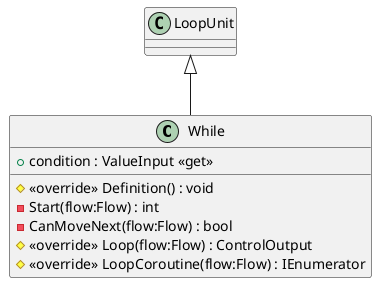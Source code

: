 @startuml
class While {
    + condition : ValueInput <<get>>
    # <<override>> Definition() : void
    - Start(flow:Flow) : int
    - CanMoveNext(flow:Flow) : bool
    # <<override>> Loop(flow:Flow) : ControlOutput
    # <<override>> LoopCoroutine(flow:Flow) : IEnumerator
}
LoopUnit <|-- While
@enduml
